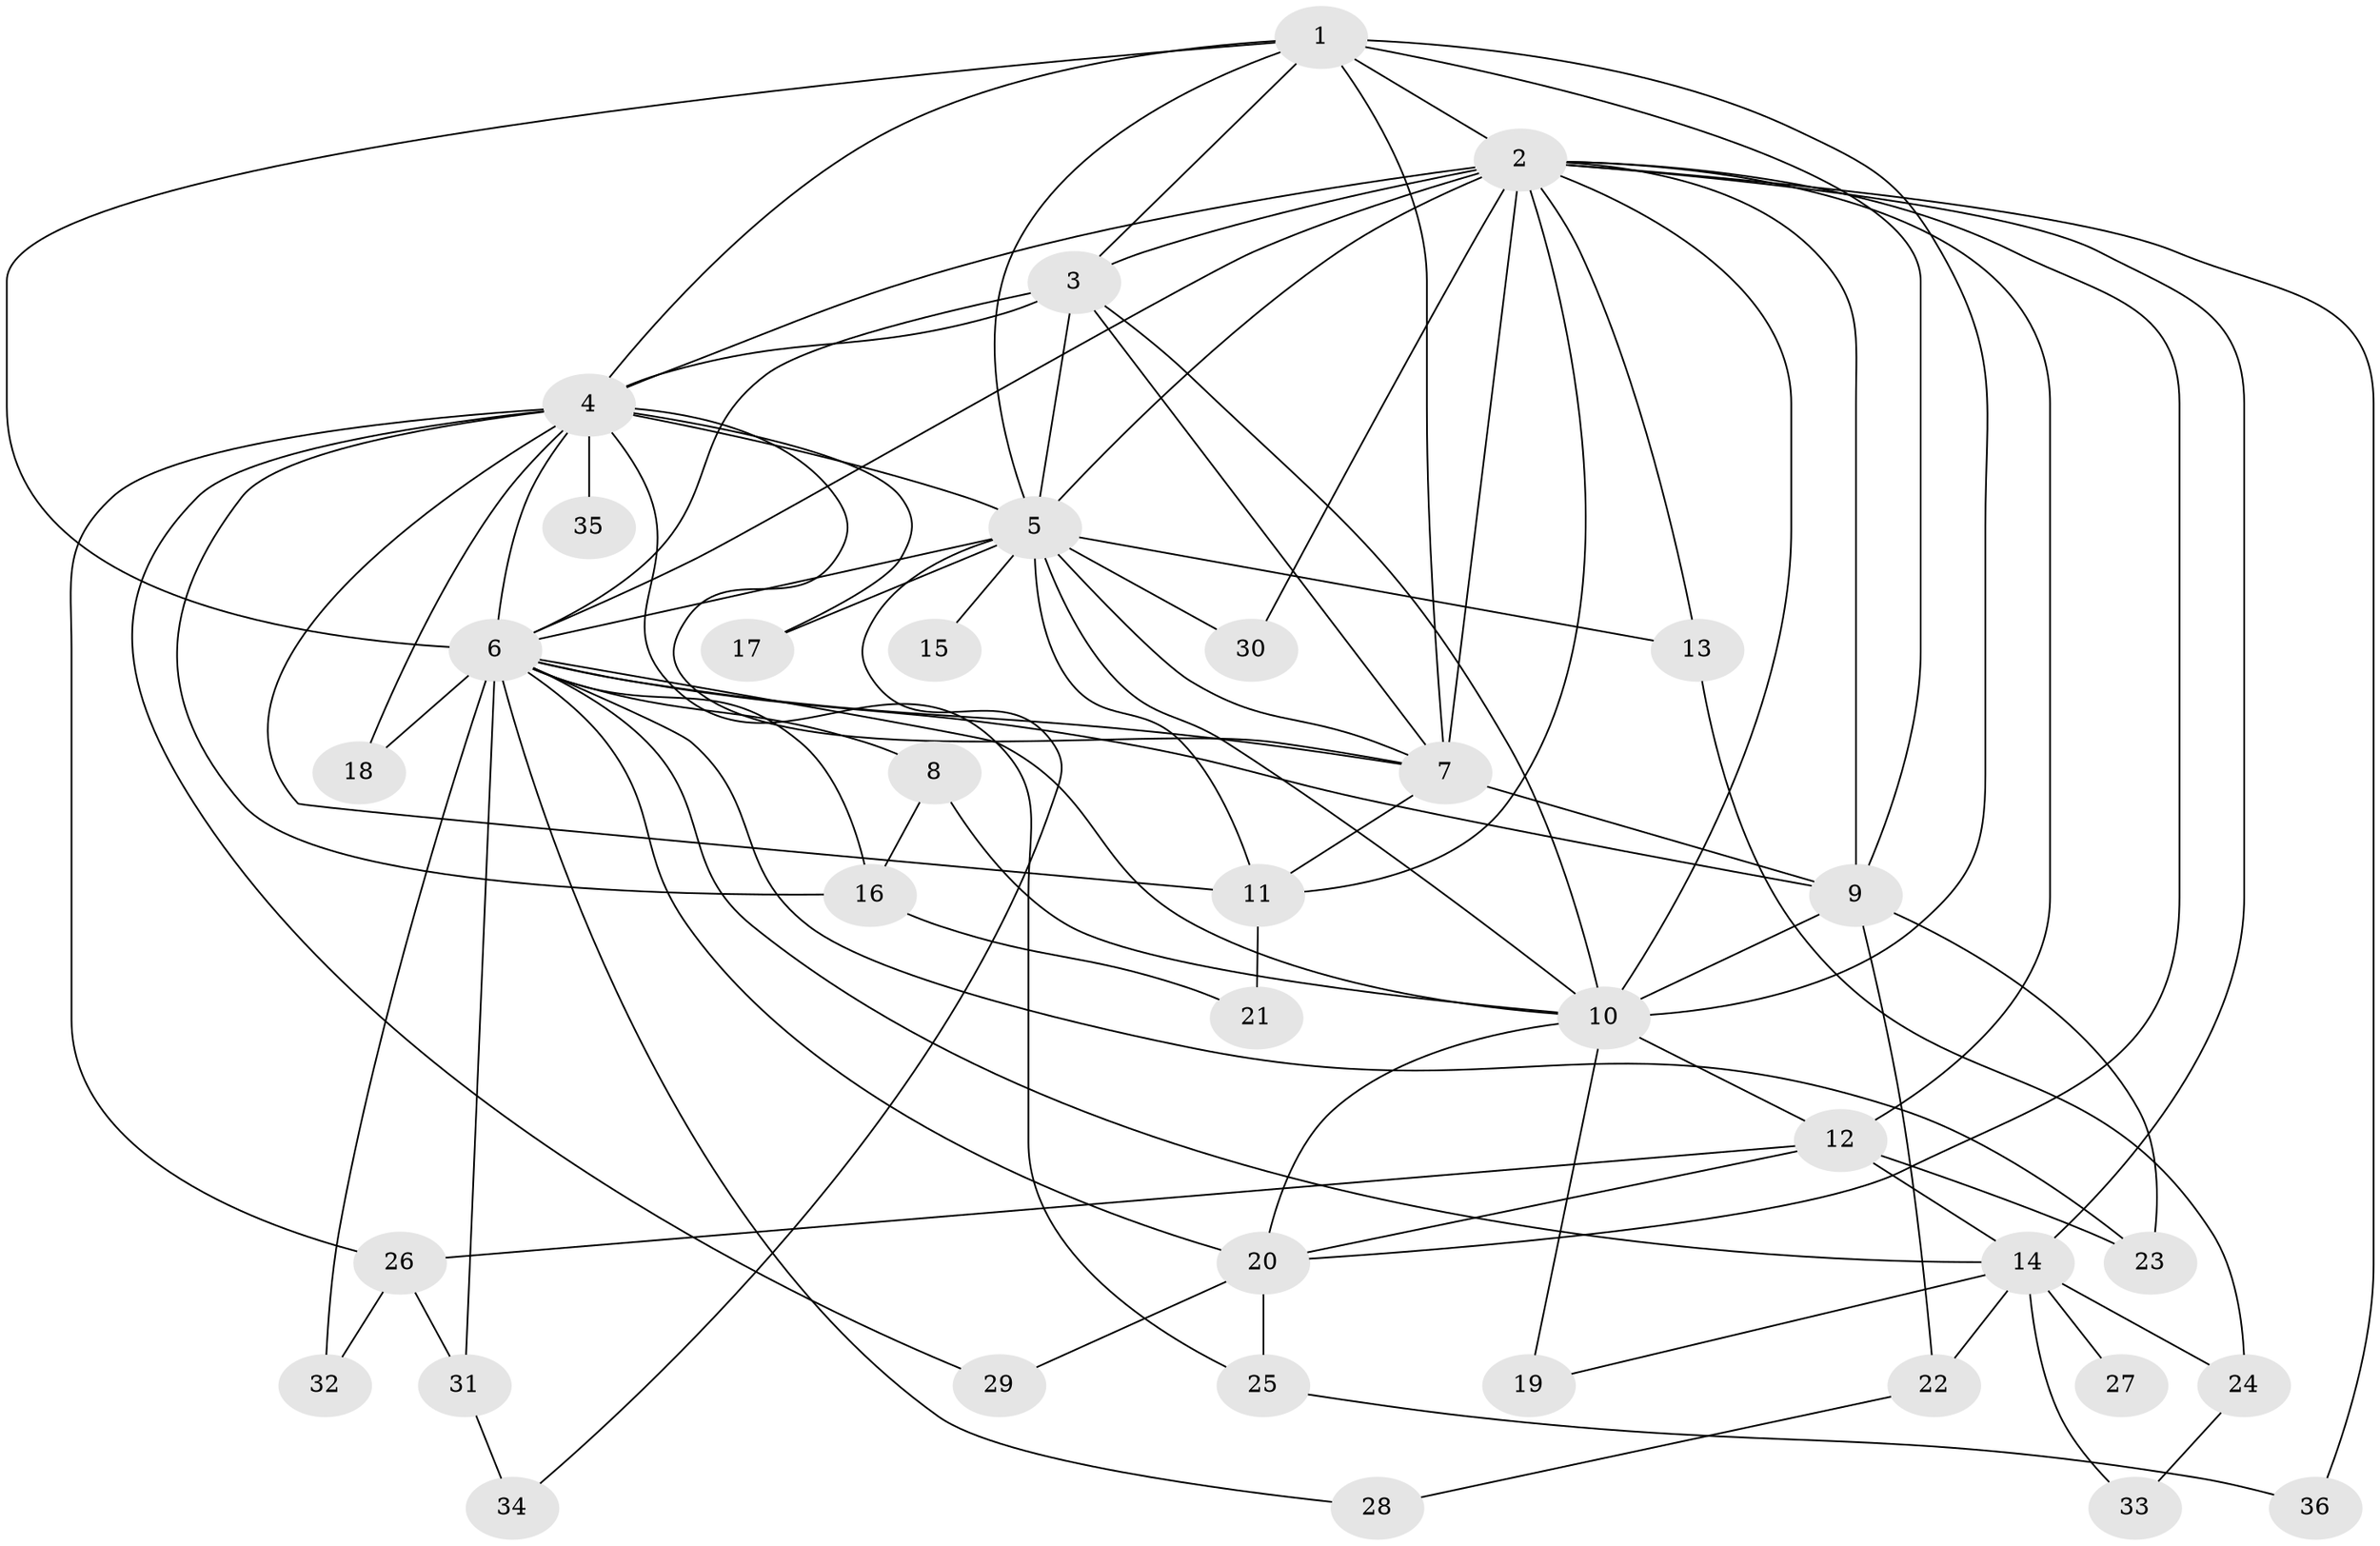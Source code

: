 // original degree distribution, {14: 0.027777777777777776, 16: 0.013888888888888888, 17: 0.013888888888888888, 19: 0.027777777777777776, 18: 0.013888888888888888, 15: 0.013888888888888888, 25: 0.013888888888888888, 20: 0.013888888888888888, 2: 0.5972222222222222, 3: 0.1527777777777778, 5: 0.013888888888888888, 4: 0.06944444444444445, 10: 0.013888888888888888, 7: 0.013888888888888888}
// Generated by graph-tools (version 1.1) at 2025/35/03/09/25 02:35:06]
// undirected, 36 vertices, 89 edges
graph export_dot {
graph [start="1"]
  node [color=gray90,style=filled];
  1;
  2;
  3;
  4;
  5;
  6;
  7;
  8;
  9;
  10;
  11;
  12;
  13;
  14;
  15;
  16;
  17;
  18;
  19;
  20;
  21;
  22;
  23;
  24;
  25;
  26;
  27;
  28;
  29;
  30;
  31;
  32;
  33;
  34;
  35;
  36;
  1 -- 2 [weight=4.0];
  1 -- 3 [weight=3.0];
  1 -- 4 [weight=2.0];
  1 -- 5 [weight=3.0];
  1 -- 6 [weight=4.0];
  1 -- 7 [weight=3.0];
  1 -- 9 [weight=4.0];
  1 -- 10 [weight=1.0];
  2 -- 3 [weight=2.0];
  2 -- 4 [weight=2.0];
  2 -- 5 [weight=2.0];
  2 -- 6 [weight=4.0];
  2 -- 7 [weight=2.0];
  2 -- 9 [weight=1.0];
  2 -- 10 [weight=1.0];
  2 -- 11 [weight=1.0];
  2 -- 12 [weight=6.0];
  2 -- 13 [weight=1.0];
  2 -- 14 [weight=1.0];
  2 -- 20 [weight=2.0];
  2 -- 30 [weight=1.0];
  2 -- 36 [weight=1.0];
  3 -- 4 [weight=1.0];
  3 -- 5 [weight=1.0];
  3 -- 6 [weight=2.0];
  3 -- 7 [weight=1.0];
  3 -- 10 [weight=7.0];
  4 -- 5 [weight=1.0];
  4 -- 6 [weight=3.0];
  4 -- 7 [weight=1.0];
  4 -- 11 [weight=1.0];
  4 -- 16 [weight=1.0];
  4 -- 17 [weight=1.0];
  4 -- 18 [weight=1.0];
  4 -- 25 [weight=1.0];
  4 -- 26 [weight=1.0];
  4 -- 29 [weight=1.0];
  4 -- 35 [weight=1.0];
  5 -- 6 [weight=2.0];
  5 -- 7 [weight=1.0];
  5 -- 10 [weight=1.0];
  5 -- 11 [weight=1.0];
  5 -- 13 [weight=1.0];
  5 -- 15 [weight=1.0];
  5 -- 17 [weight=1.0];
  5 -- 30 [weight=1.0];
  5 -- 34 [weight=1.0];
  6 -- 7 [weight=2.0];
  6 -- 8 [weight=7.0];
  6 -- 9 [weight=2.0];
  6 -- 10 [weight=1.0];
  6 -- 14 [weight=1.0];
  6 -- 16 [weight=1.0];
  6 -- 18 [weight=1.0];
  6 -- 20 [weight=2.0];
  6 -- 23 [weight=1.0];
  6 -- 28 [weight=1.0];
  6 -- 31 [weight=1.0];
  6 -- 32 [weight=1.0];
  7 -- 9 [weight=9.0];
  7 -- 11 [weight=1.0];
  8 -- 10 [weight=1.0];
  8 -- 16 [weight=1.0];
  9 -- 10 [weight=2.0];
  9 -- 22 [weight=2.0];
  9 -- 23 [weight=1.0];
  10 -- 12 [weight=1.0];
  10 -- 19 [weight=1.0];
  10 -- 20 [weight=1.0];
  11 -- 21 [weight=1.0];
  12 -- 14 [weight=2.0];
  12 -- 20 [weight=1.0];
  12 -- 23 [weight=1.0];
  12 -- 26 [weight=1.0];
  13 -- 24 [weight=1.0];
  14 -- 19 [weight=1.0];
  14 -- 22 [weight=1.0];
  14 -- 24 [weight=1.0];
  14 -- 27 [weight=1.0];
  14 -- 33 [weight=1.0];
  16 -- 21 [weight=1.0];
  20 -- 25 [weight=1.0];
  20 -- 29 [weight=1.0];
  22 -- 28 [weight=1.0];
  24 -- 33 [weight=1.0];
  25 -- 36 [weight=1.0];
  26 -- 31 [weight=1.0];
  26 -- 32 [weight=1.0];
  31 -- 34 [weight=1.0];
}
